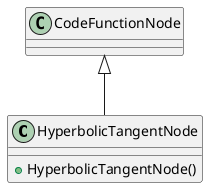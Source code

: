 @startuml
class HyperbolicTangentNode {
    + HyperbolicTangentNode()
}
CodeFunctionNode <|-- HyperbolicTangentNode
@enduml

